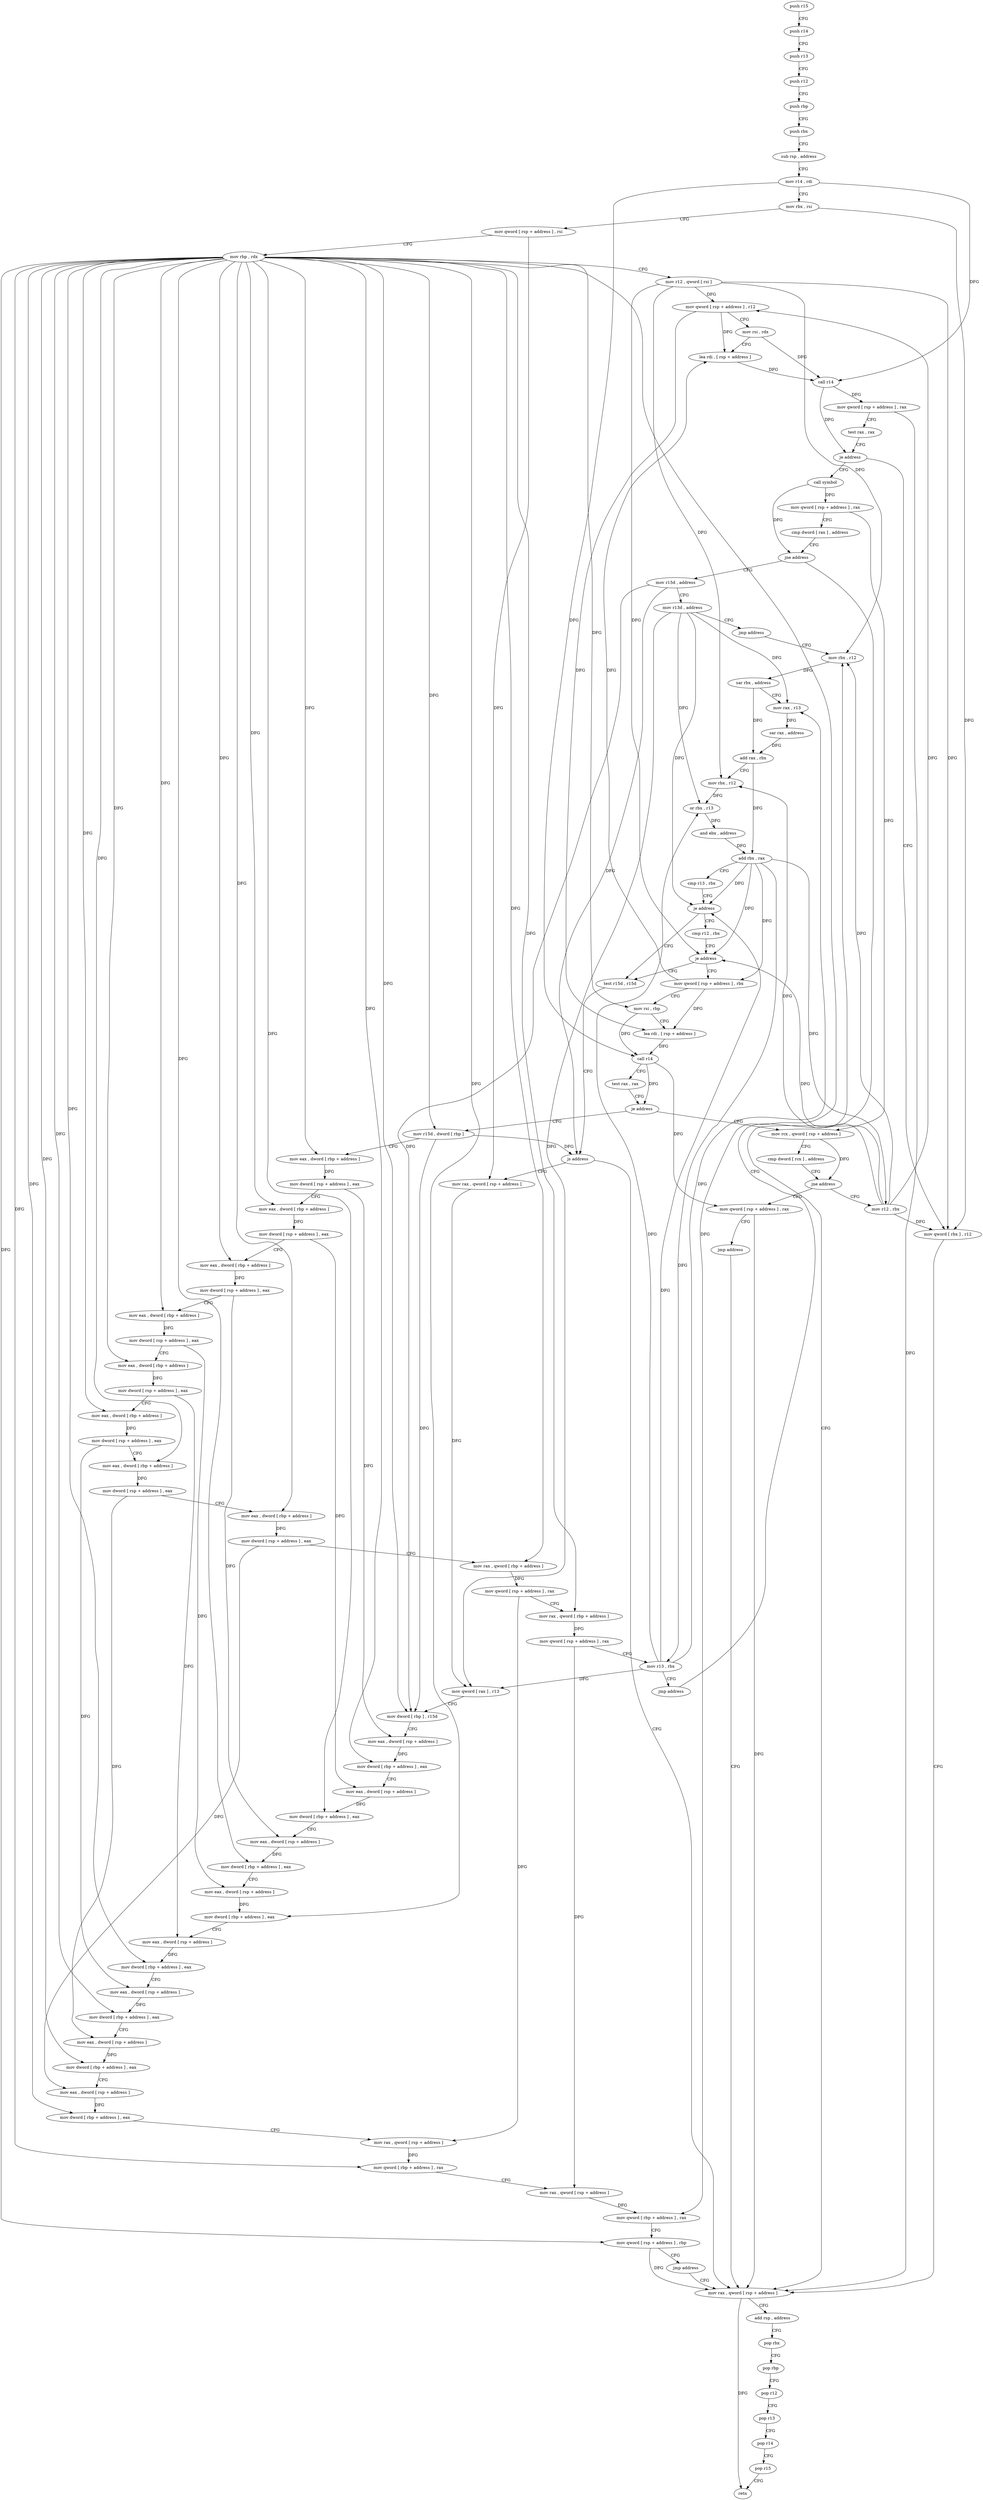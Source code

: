 digraph "func" {
"4392050" [label = "push r15" ]
"4392052" [label = "push r14" ]
"4392054" [label = "push r13" ]
"4392056" [label = "push r12" ]
"4392058" [label = "push rbp" ]
"4392059" [label = "push rbx" ]
"4392060" [label = "sub rsp , address" ]
"4392064" [label = "mov r14 , rdi" ]
"4392067" [label = "mov rbx , rsi" ]
"4392070" [label = "mov qword [ rsp + address ] , rsi" ]
"4392075" [label = "mov rbp , rdx" ]
"4392078" [label = "mov r12 , qword [ rsi ]" ]
"4392081" [label = "mov qword [ rsp + address ] , r12" ]
"4392086" [label = "mov rsi , rdx" ]
"4392089" [label = "lea rdi , [ rsp + address ]" ]
"4392094" [label = "call r14" ]
"4392097" [label = "mov qword [ rsp + address ] , rax" ]
"4392102" [label = "test rax , rax" ]
"4392105" [label = "je address" ]
"4392130" [label = "call symbol" ]
"4392107" [label = "mov qword [ rbx ] , r12" ]
"4392135" [label = "mov qword [ rsp + address ] , rax" ]
"4392140" [label = "cmp dword [ rax ] , address" ]
"4392143" [label = "jne address" ]
"4392110" [label = "mov rax , qword [ rsp + address ]" ]
"4392145" [label = "mov r15d , address" ]
"4392115" [label = "add rsp , address" ]
"4392119" [label = "pop rbx" ]
"4392120" [label = "pop rbp" ]
"4392121" [label = "pop r12" ]
"4392123" [label = "pop r13" ]
"4392125" [label = "pop r14" ]
"4392127" [label = "pop r15" ]
"4392129" [label = "retn" ]
"4392151" [label = "mov r13d , address" ]
"4392157" [label = "jmp address" ]
"4392176" [label = "mov rbx , r12" ]
"4392179" [label = "sar rbx , address" ]
"4392182" [label = "mov rax , r13" ]
"4392185" [label = "sar rax , address" ]
"4392188" [label = "add rax , rbx" ]
"4392191" [label = "mov rbx , r12" ]
"4392194" [label = "or rbx , r13" ]
"4392197" [label = "and ebx , address" ]
"4392200" [label = "add rbx , rax" ]
"4392203" [label = "cmp r13 , rbx" ]
"4392206" [label = "je address" ]
"4392320" [label = "test r15d , r15d" ]
"4392208" [label = "cmp r12 , rbx" ]
"4392323" [label = "js address" ]
"4392329" [label = "mov rax , qword [ rsp + address ]" ]
"4392211" [label = "je address" ]
"4392213" [label = "mov qword [ rsp + address ] , rbx" ]
"4392334" [label = "mov qword [ rax ] , r13" ]
"4392337" [label = "mov dword [ rbp ] , r15d" ]
"4392341" [label = "mov eax , dword [ rsp + address ]" ]
"4392345" [label = "mov dword [ rbp + address ] , eax" ]
"4392348" [label = "mov eax , dword [ rsp + address ]" ]
"4392352" [label = "mov dword [ rbp + address ] , eax" ]
"4392355" [label = "mov eax , dword [ rsp + address ]" ]
"4392359" [label = "mov dword [ rbp + address ] , eax" ]
"4392362" [label = "mov eax , dword [ rsp + address ]" ]
"4392366" [label = "mov dword [ rbp + address ] , eax" ]
"4392369" [label = "mov eax , dword [ rsp + address ]" ]
"4392373" [label = "mov dword [ rbp + address ] , eax" ]
"4392376" [label = "mov eax , dword [ rsp + address ]" ]
"4392380" [label = "mov dword [ rbp + address ] , eax" ]
"4392383" [label = "mov eax , dword [ rsp + address ]" ]
"4392387" [label = "mov dword [ rbp + address ] , eax" ]
"4392390" [label = "mov eax , dword [ rsp + address ]" ]
"4392394" [label = "mov dword [ rbp + address ] , eax" ]
"4392397" [label = "mov rax , qword [ rsp + address ]" ]
"4392402" [label = "mov qword [ rbp + address ] , rax" ]
"4392406" [label = "mov rax , qword [ rsp + address ]" ]
"4392411" [label = "mov qword [ rbp + address ] , rax" ]
"4392415" [label = "mov qword [ rsp + address ] , rbp" ]
"4392420" [label = "jmp address" ]
"4392218" [label = "mov rsi , rbp" ]
"4392221" [label = "lea rdi , [ rsp + address ]" ]
"4392226" [label = "call r14" ]
"4392229" [label = "test rax , rax" ]
"4392232" [label = "je address" ]
"4392159" [label = "mov rcx , qword [ rsp + address ]" ]
"4392234" [label = "mov r15d , dword [ rbp ]" ]
"4392164" [label = "cmp dword [ rcx ] , address" ]
"4392167" [label = "jne address" ]
"4392425" [label = "mov qword [ rsp + address ] , rax" ]
"4392173" [label = "mov r12 , rbx" ]
"4392238" [label = "mov eax , dword [ rbp + address ]" ]
"4392241" [label = "mov dword [ rsp + address ] , eax" ]
"4392245" [label = "mov eax , dword [ rbp + address ]" ]
"4392248" [label = "mov dword [ rsp + address ] , eax" ]
"4392252" [label = "mov eax , dword [ rbp + address ]" ]
"4392255" [label = "mov dword [ rsp + address ] , eax" ]
"4392259" [label = "mov eax , dword [ rbp + address ]" ]
"4392262" [label = "mov dword [ rsp + address ] , eax" ]
"4392266" [label = "mov eax , dword [ rbp + address ]" ]
"4392269" [label = "mov dword [ rsp + address ] , eax" ]
"4392273" [label = "mov eax , dword [ rbp + address ]" ]
"4392276" [label = "mov dword [ rsp + address ] , eax" ]
"4392280" [label = "mov eax , dword [ rbp + address ]" ]
"4392283" [label = "mov dword [ rsp + address ] , eax" ]
"4392287" [label = "mov eax , dword [ rbp + address ]" ]
"4392290" [label = "mov dword [ rsp + address ] , eax" ]
"4392294" [label = "mov rax , qword [ rbp + address ]" ]
"4392298" [label = "mov qword [ rsp + address ] , rax" ]
"4392303" [label = "mov rax , qword [ rbp + address ]" ]
"4392307" [label = "mov qword [ rsp + address ] , rax" ]
"4392312" [label = "mov r13 , rbx" ]
"4392315" [label = "jmp address" ]
"4392430" [label = "jmp address" ]
"4392050" -> "4392052" [ label = "CFG" ]
"4392052" -> "4392054" [ label = "CFG" ]
"4392054" -> "4392056" [ label = "CFG" ]
"4392056" -> "4392058" [ label = "CFG" ]
"4392058" -> "4392059" [ label = "CFG" ]
"4392059" -> "4392060" [ label = "CFG" ]
"4392060" -> "4392064" [ label = "CFG" ]
"4392064" -> "4392067" [ label = "CFG" ]
"4392064" -> "4392094" [ label = "DFG" ]
"4392064" -> "4392226" [ label = "DFG" ]
"4392067" -> "4392070" [ label = "CFG" ]
"4392067" -> "4392107" [ label = "DFG" ]
"4392070" -> "4392075" [ label = "CFG" ]
"4392070" -> "4392329" [ label = "DFG" ]
"4392075" -> "4392078" [ label = "CFG" ]
"4392075" -> "4392337" [ label = "DFG" ]
"4392075" -> "4392345" [ label = "DFG" ]
"4392075" -> "4392352" [ label = "DFG" ]
"4392075" -> "4392359" [ label = "DFG" ]
"4392075" -> "4392366" [ label = "DFG" ]
"4392075" -> "4392373" [ label = "DFG" ]
"4392075" -> "4392380" [ label = "DFG" ]
"4392075" -> "4392387" [ label = "DFG" ]
"4392075" -> "4392394" [ label = "DFG" ]
"4392075" -> "4392402" [ label = "DFG" ]
"4392075" -> "4392411" [ label = "DFG" ]
"4392075" -> "4392415" [ label = "DFG" ]
"4392075" -> "4392218" [ label = "DFG" ]
"4392075" -> "4392234" [ label = "DFG" ]
"4392075" -> "4392238" [ label = "DFG" ]
"4392075" -> "4392245" [ label = "DFG" ]
"4392075" -> "4392252" [ label = "DFG" ]
"4392075" -> "4392259" [ label = "DFG" ]
"4392075" -> "4392266" [ label = "DFG" ]
"4392075" -> "4392273" [ label = "DFG" ]
"4392075" -> "4392280" [ label = "DFG" ]
"4392075" -> "4392287" [ label = "DFG" ]
"4392075" -> "4392294" [ label = "DFG" ]
"4392075" -> "4392303" [ label = "DFG" ]
"4392078" -> "4392081" [ label = "DFG" ]
"4392078" -> "4392107" [ label = "DFG" ]
"4392078" -> "4392176" [ label = "DFG" ]
"4392078" -> "4392191" [ label = "DFG" ]
"4392078" -> "4392211" [ label = "DFG" ]
"4392081" -> "4392086" [ label = "CFG" ]
"4392081" -> "4392089" [ label = "DFG" ]
"4392081" -> "4392221" [ label = "DFG" ]
"4392086" -> "4392089" [ label = "CFG" ]
"4392086" -> "4392094" [ label = "DFG" ]
"4392089" -> "4392094" [ label = "DFG" ]
"4392094" -> "4392097" [ label = "DFG" ]
"4392094" -> "4392105" [ label = "DFG" ]
"4392097" -> "4392102" [ label = "CFG" ]
"4392097" -> "4392110" [ label = "DFG" ]
"4392102" -> "4392105" [ label = "CFG" ]
"4392105" -> "4392130" [ label = "CFG" ]
"4392105" -> "4392107" [ label = "CFG" ]
"4392130" -> "4392135" [ label = "DFG" ]
"4392130" -> "4392143" [ label = "DFG" ]
"4392107" -> "4392110" [ label = "CFG" ]
"4392135" -> "4392140" [ label = "CFG" ]
"4392135" -> "4392159" [ label = "DFG" ]
"4392140" -> "4392143" [ label = "CFG" ]
"4392143" -> "4392110" [ label = "CFG" ]
"4392143" -> "4392145" [ label = "CFG" ]
"4392110" -> "4392115" [ label = "CFG" ]
"4392110" -> "4392129" [ label = "DFG" ]
"4392145" -> "4392151" [ label = "CFG" ]
"4392145" -> "4392323" [ label = "DFG" ]
"4392145" -> "4392337" [ label = "DFG" ]
"4392115" -> "4392119" [ label = "CFG" ]
"4392119" -> "4392120" [ label = "CFG" ]
"4392120" -> "4392121" [ label = "CFG" ]
"4392121" -> "4392123" [ label = "CFG" ]
"4392123" -> "4392125" [ label = "CFG" ]
"4392125" -> "4392127" [ label = "CFG" ]
"4392127" -> "4392129" [ label = "CFG" ]
"4392151" -> "4392157" [ label = "CFG" ]
"4392151" -> "4392182" [ label = "DFG" ]
"4392151" -> "4392194" [ label = "DFG" ]
"4392151" -> "4392206" [ label = "DFG" ]
"4392151" -> "4392334" [ label = "DFG" ]
"4392157" -> "4392176" [ label = "CFG" ]
"4392176" -> "4392179" [ label = "DFG" ]
"4392179" -> "4392182" [ label = "CFG" ]
"4392179" -> "4392188" [ label = "DFG" ]
"4392182" -> "4392185" [ label = "DFG" ]
"4392185" -> "4392188" [ label = "DFG" ]
"4392188" -> "4392191" [ label = "CFG" ]
"4392188" -> "4392200" [ label = "DFG" ]
"4392191" -> "4392194" [ label = "DFG" ]
"4392194" -> "4392197" [ label = "DFG" ]
"4392197" -> "4392200" [ label = "DFG" ]
"4392200" -> "4392203" [ label = "CFG" ]
"4392200" -> "4392206" [ label = "DFG" ]
"4392200" -> "4392211" [ label = "DFG" ]
"4392200" -> "4392213" [ label = "DFG" ]
"4392200" -> "4392312" [ label = "DFG" ]
"4392200" -> "4392173" [ label = "DFG" ]
"4392203" -> "4392206" [ label = "CFG" ]
"4392206" -> "4392320" [ label = "CFG" ]
"4392206" -> "4392208" [ label = "CFG" ]
"4392320" -> "4392323" [ label = "CFG" ]
"4392208" -> "4392211" [ label = "CFG" ]
"4392323" -> "4392110" [ label = "CFG" ]
"4392323" -> "4392329" [ label = "CFG" ]
"4392329" -> "4392334" [ label = "DFG" ]
"4392211" -> "4392320" [ label = "CFG" ]
"4392211" -> "4392213" [ label = "CFG" ]
"4392213" -> "4392218" [ label = "CFG" ]
"4392213" -> "4392089" [ label = "DFG" ]
"4392213" -> "4392221" [ label = "DFG" ]
"4392334" -> "4392337" [ label = "CFG" ]
"4392337" -> "4392341" [ label = "CFG" ]
"4392341" -> "4392345" [ label = "DFG" ]
"4392345" -> "4392348" [ label = "CFG" ]
"4392348" -> "4392352" [ label = "DFG" ]
"4392352" -> "4392355" [ label = "CFG" ]
"4392355" -> "4392359" [ label = "DFG" ]
"4392359" -> "4392362" [ label = "CFG" ]
"4392362" -> "4392366" [ label = "DFG" ]
"4392366" -> "4392369" [ label = "CFG" ]
"4392369" -> "4392373" [ label = "DFG" ]
"4392373" -> "4392376" [ label = "CFG" ]
"4392376" -> "4392380" [ label = "DFG" ]
"4392380" -> "4392383" [ label = "CFG" ]
"4392383" -> "4392387" [ label = "DFG" ]
"4392387" -> "4392390" [ label = "CFG" ]
"4392390" -> "4392394" [ label = "DFG" ]
"4392394" -> "4392397" [ label = "CFG" ]
"4392397" -> "4392402" [ label = "DFG" ]
"4392402" -> "4392406" [ label = "CFG" ]
"4392406" -> "4392411" [ label = "DFG" ]
"4392411" -> "4392415" [ label = "CFG" ]
"4392415" -> "4392420" [ label = "CFG" ]
"4392415" -> "4392110" [ label = "DFG" ]
"4392420" -> "4392110" [ label = "CFG" ]
"4392218" -> "4392221" [ label = "CFG" ]
"4392218" -> "4392226" [ label = "DFG" ]
"4392221" -> "4392226" [ label = "DFG" ]
"4392226" -> "4392229" [ label = "CFG" ]
"4392226" -> "4392232" [ label = "DFG" ]
"4392226" -> "4392425" [ label = "DFG" ]
"4392229" -> "4392232" [ label = "CFG" ]
"4392232" -> "4392159" [ label = "CFG" ]
"4392232" -> "4392234" [ label = "CFG" ]
"4392159" -> "4392164" [ label = "CFG" ]
"4392159" -> "4392167" [ label = "DFG" ]
"4392234" -> "4392238" [ label = "CFG" ]
"4392234" -> "4392323" [ label = "DFG" ]
"4392234" -> "4392337" [ label = "DFG" ]
"4392164" -> "4392167" [ label = "CFG" ]
"4392167" -> "4392425" [ label = "CFG" ]
"4392167" -> "4392173" [ label = "CFG" ]
"4392425" -> "4392430" [ label = "CFG" ]
"4392425" -> "4392110" [ label = "DFG" ]
"4392173" -> "4392176" [ label = "DFG" ]
"4392173" -> "4392081" [ label = "DFG" ]
"4392173" -> "4392107" [ label = "DFG" ]
"4392173" -> "4392191" [ label = "DFG" ]
"4392173" -> "4392211" [ label = "DFG" ]
"4392238" -> "4392241" [ label = "DFG" ]
"4392241" -> "4392245" [ label = "CFG" ]
"4392241" -> "4392341" [ label = "DFG" ]
"4392245" -> "4392248" [ label = "DFG" ]
"4392248" -> "4392252" [ label = "CFG" ]
"4392248" -> "4392348" [ label = "DFG" ]
"4392252" -> "4392255" [ label = "DFG" ]
"4392255" -> "4392259" [ label = "CFG" ]
"4392255" -> "4392355" [ label = "DFG" ]
"4392259" -> "4392262" [ label = "DFG" ]
"4392262" -> "4392266" [ label = "CFG" ]
"4392262" -> "4392362" [ label = "DFG" ]
"4392266" -> "4392269" [ label = "DFG" ]
"4392269" -> "4392273" [ label = "CFG" ]
"4392269" -> "4392369" [ label = "DFG" ]
"4392273" -> "4392276" [ label = "DFG" ]
"4392276" -> "4392280" [ label = "CFG" ]
"4392276" -> "4392376" [ label = "DFG" ]
"4392280" -> "4392283" [ label = "DFG" ]
"4392283" -> "4392287" [ label = "CFG" ]
"4392283" -> "4392383" [ label = "DFG" ]
"4392287" -> "4392290" [ label = "DFG" ]
"4392290" -> "4392294" [ label = "CFG" ]
"4392290" -> "4392390" [ label = "DFG" ]
"4392294" -> "4392298" [ label = "DFG" ]
"4392298" -> "4392303" [ label = "CFG" ]
"4392298" -> "4392397" [ label = "DFG" ]
"4392303" -> "4392307" [ label = "DFG" ]
"4392307" -> "4392312" [ label = "CFG" ]
"4392307" -> "4392406" [ label = "DFG" ]
"4392312" -> "4392315" [ label = "CFG" ]
"4392312" -> "4392182" [ label = "DFG" ]
"4392312" -> "4392194" [ label = "DFG" ]
"4392312" -> "4392334" [ label = "DFG" ]
"4392312" -> "4392206" [ label = "DFG" ]
"4392315" -> "4392176" [ label = "CFG" ]
"4392430" -> "4392110" [ label = "CFG" ]
}
